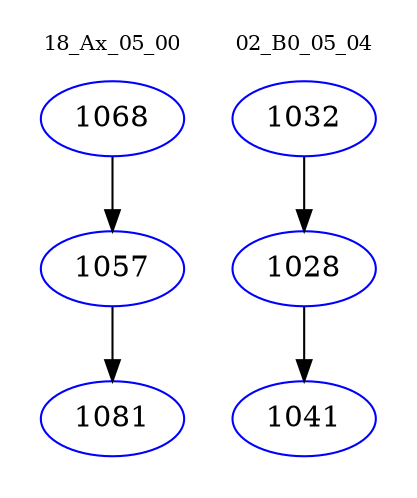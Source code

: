 digraph{
subgraph cluster_0 {
color = white
label = "18_Ax_05_00";
fontsize=10;
T0_1068 [label="1068", color="blue"]
T0_1068 -> T0_1057 [color="black"]
T0_1057 [label="1057", color="blue"]
T0_1057 -> T0_1081 [color="black"]
T0_1081 [label="1081", color="blue"]
}
subgraph cluster_1 {
color = white
label = "02_B0_05_04";
fontsize=10;
T1_1032 [label="1032", color="blue"]
T1_1032 -> T1_1028 [color="black"]
T1_1028 [label="1028", color="blue"]
T1_1028 -> T1_1041 [color="black"]
T1_1041 [label="1041", color="blue"]
}
}
